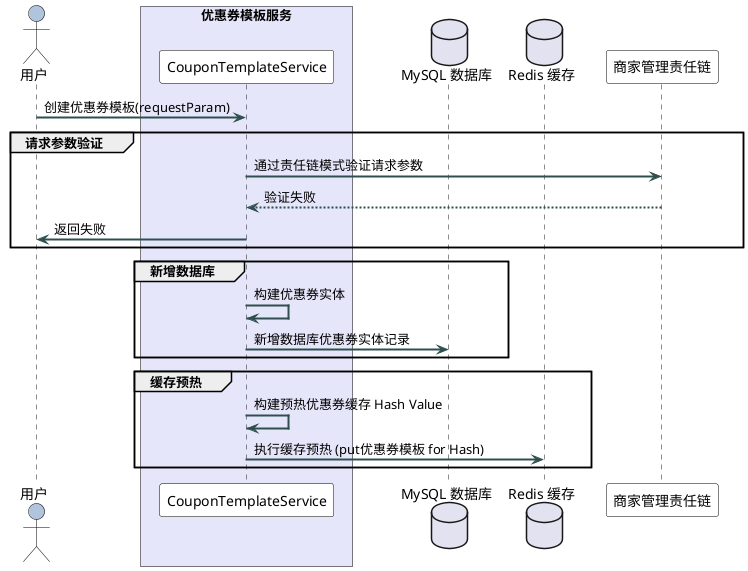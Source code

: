 @startuml
skinparam actorBorderColor Black
skinparam actorBackgroundColor LightSteelBlue
skinparam participantBorderColor Black
skinparam participantBackgroundColor White
skinparam sequenceArrowThickness 2
skinparam sequenceArrowColor DarkSlateGray
skinparam sequenceParticipantPadding 15
skinparam sequenceBoxBorderColor Black
skinparam sequenceBoxBackgroundColor #F0F8FF
skinparam participantFontSize 14
skinparam actorFontSize 14
skinparam noteBackgroundColor #FFFFE0
skinparam noteBorderColor Black
skinparam boxBackgroundColor #F0FFFF
skinparam boxBorderColor Black

actor 用户

box "优惠券模板服务" #E6E6FA
participant "CouponTemplateService" as 服务
end box

database "MySQL 数据库" as 数据库操作
database "Redis 缓存" as 缓存操作

participant "商家管理责任链" as 责任链
skinparam participant {
    BackgroundColor #E6FFE6
    BorderColor Black
    FontSize 14
    FontColor Black
    BorderThickness 2
}
note right of 责任链
end note


用户 -> 服务 : 创建优惠券模板(requestParam)


group 请求参数验证
    skinparam groupBorderColor #D0F0C0
    skinparam groupBackgroundColor #E6F8E0
    服务 -> 责任链 : 通过责任链模式验证请求参数
    责任链 --> 服务 : 验证失败
    服务 -> 用户 : 返回失败
end group

group 新增数据库
    skinparam groupBorderColor #F0E6FF
    skinparam groupBackgroundColor #F8E6FF
    服务 -> 服务 : 构建优惠券实体
    服务 -> 数据库操作 : 新增数据库优惠券实体记录
end group

group 缓存预热
    skinparam groupBorderColor #E6F0F8
    skinparam groupBackgroundColor #E6F8F8
    服务 -> 服务 : 构建预热优惠券缓存 Hash Value
    服务 -> 缓存操作 : 执行缓存预热 (put优惠券模板 for Hash)
end group


@enduml
